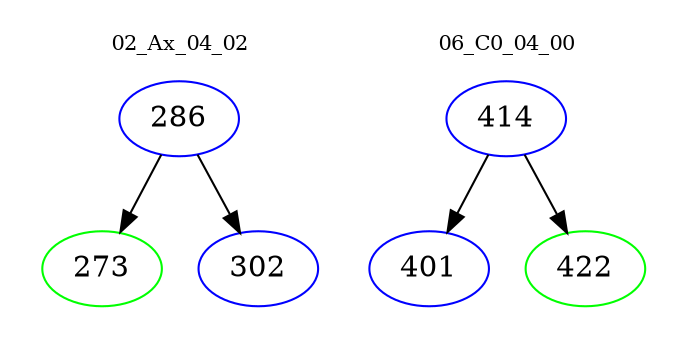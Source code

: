 digraph{
subgraph cluster_0 {
color = white
label = "02_Ax_04_02";
fontsize=10;
T0_286 [label="286", color="blue"]
T0_286 -> T0_273 [color="black"]
T0_273 [label="273", color="green"]
T0_286 -> T0_302 [color="black"]
T0_302 [label="302", color="blue"]
}
subgraph cluster_1 {
color = white
label = "06_C0_04_00";
fontsize=10;
T1_414 [label="414", color="blue"]
T1_414 -> T1_401 [color="black"]
T1_401 [label="401", color="blue"]
T1_414 -> T1_422 [color="black"]
T1_422 [label="422", color="green"]
}
}
